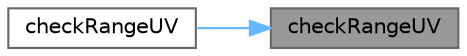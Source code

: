 digraph "checkRangeUV"
{
 // LATEX_PDF_SIZE
  bgcolor="transparent";
  edge [fontname=Helvetica,fontsize=10,labelfontname=Helvetica,labelfontsize=10];
  node [fontname=Helvetica,fontsize=10,shape=box,height=0.2,width=0.4];
  rankdir="RL";
  Node1 [id="Node000001",label="checkRangeUV",height=0.2,width=0.4,color="gray40", fillcolor="grey60", style="filled", fontcolor="black",tooltip=" "];
  Node1 -> Node2 [id="edge1_Node000001_Node000002",dir="back",color="steelblue1",style="solid",tooltip=" "];
  Node2 [id="Node000002",label="checkRangeUV",height=0.2,width=0.4,color="grey40", fillcolor="white", style="filled",URL="$classFoam_1_1NURBS3DSurface.html#aa0e16a2cca0b052061c17cd4be024e3f",tooltip=" "];
}
